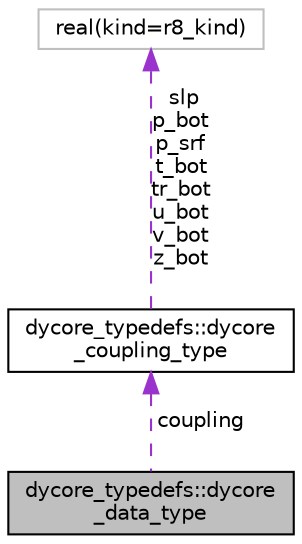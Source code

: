 digraph "dycore_typedefs::dycore_data_type"
{
 // INTERACTIVE_SVG=YES
  edge [fontname="Helvetica",fontsize="10",labelfontname="Helvetica",labelfontsize="10"];
  node [fontname="Helvetica",fontsize="10",shape=record];
  Node1 [label="dycore_typedefs::dycore\l_data_type",height=0.2,width=0.4,color="black", fillcolor="grey75", style="filled" fontcolor="black"];
  Node2 -> Node1 [dir="back",color="darkorchid3",fontsize="10",style="dashed",label=" coupling" ,fontname="Helvetica"];
  Node2 [label="dycore_typedefs::dycore\l_coupling_type",height=0.2,width=0.4,color="black", fillcolor="white", style="filled",URL="$structdycore__typedefs_1_1dycore__coupling__type.html"];
  Node3 -> Node2 [dir="back",color="darkorchid3",fontsize="10",style="dashed",label=" slp\np_bot\np_srf\nt_bot\ntr_bot\nu_bot\nv_bot\nz_bot" ,fontname="Helvetica"];
  Node3 [label="real(kind=r8_kind)",height=0.2,width=0.4,color="grey75", fillcolor="white", style="filled"];
}
